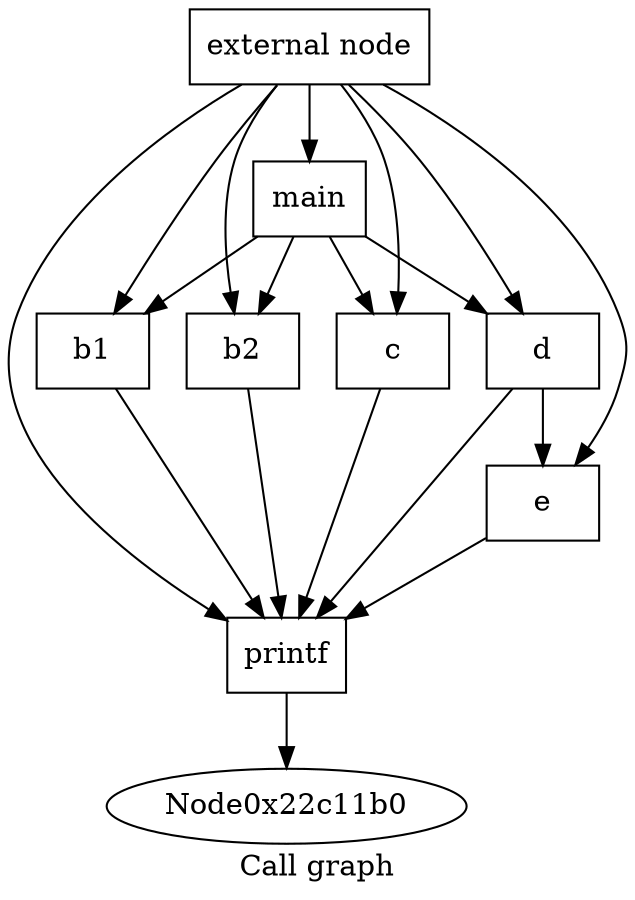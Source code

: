 digraph "Call graph" {
	label="Call graph";

	Node0x22c1180 [shape=record,label="{external node}"];
	Node0x22c1180 -> Node0x22c1220;
	Node0x22c1180 -> Node0x22c12c0;
	Node0x22c1180 -> Node0x22c1360;
	Node0x22c1180 -> Node0x22c1490;
	Node0x22c1180 -> Node0x22c1530;
	Node0x22c1180 -> Node0x22c15d0;
	Node0x22c1180 -> Node0x22c1600;
	Node0x22c1220 [shape=record,label="{b1}"];
	Node0x22c1220 -> Node0x22c12c0;
	Node0x22c12c0 [shape=record,label="{printf}"];
	Node0x22c12c0 -> Node0x22c11b0;
	Node0x22c1360 [shape=record,label="{b2}"];
	Node0x22c1360 -> Node0x22c12c0;
	Node0x22c1490 [shape=record,label="{c}"];
	Node0x22c1490 -> Node0x22c12c0;
	Node0x22c1530 [shape=record,label="{e}"];
	Node0x22c1530 -> Node0x22c12c0;
	Node0x22c15d0 [shape=record,label="{d}"];
	Node0x22c15d0 -> Node0x22c12c0;
	Node0x22c15d0 -> Node0x22c1530;
	Node0x22c1600 [shape=record,label="{main}"];
	Node0x22c1600 -> Node0x22c1220;
	Node0x22c1600 -> Node0x22c1360;
	Node0x22c1600 -> Node0x22c1490;
	Node0x22c1600 -> Node0x22c15d0;
}
